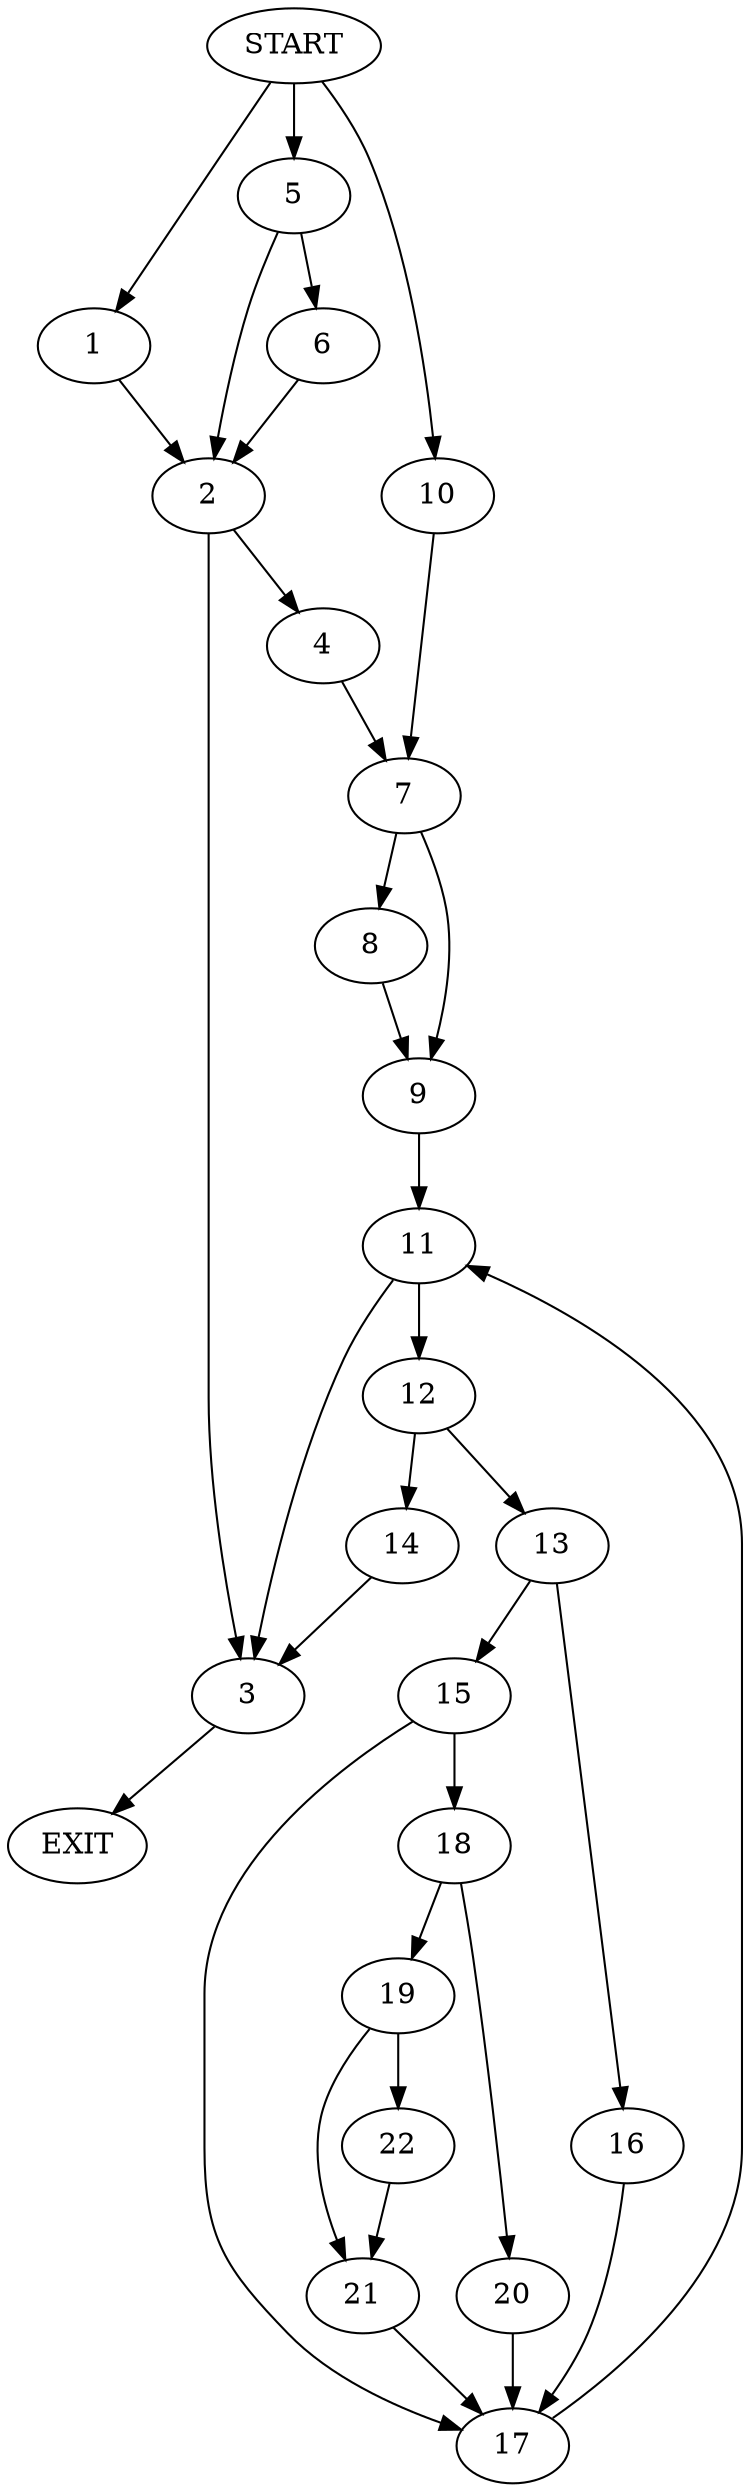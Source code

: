 digraph {
0 [label="START"]
23 [label="EXIT"]
0 -> 1
1 -> 2
2 -> 3
2 -> 4
0 -> 5
5 -> 6
5 -> 2
6 -> 2
3 -> 23
4 -> 7
7 -> 8
7 -> 9
0 -> 10
10 -> 7
8 -> 9
9 -> 11
11 -> 3
11 -> 12
12 -> 13
12 -> 14
13 -> 15
13 -> 16
14 -> 3
16 -> 17
15 -> 17
15 -> 18
17 -> 11
18 -> 19
18 -> 20
20 -> 17
19 -> 21
19 -> 22
22 -> 21
21 -> 17
}

